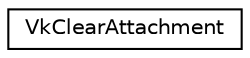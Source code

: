 digraph "Graphical Class Hierarchy"
{
 // LATEX_PDF_SIZE
  edge [fontname="Helvetica",fontsize="10",labelfontname="Helvetica",labelfontsize="10"];
  node [fontname="Helvetica",fontsize="10",shape=record];
  rankdir="LR";
  Node0 [label="VkClearAttachment",height=0.2,width=0.4,color="black", fillcolor="white", style="filled",URL="$structVkClearAttachment.html",tooltip=" "];
}

